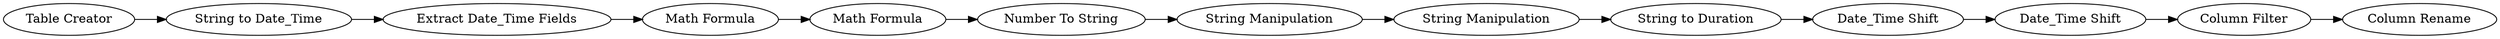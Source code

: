 digraph {
	12 -> 13
	7 -> 5
	10 -> 7
	1 -> 2
	8 -> 9
	5 -> 11
	3 -> 8
	13 -> 14
	6 -> 10
	11 -> 12
	2 -> 3
	9 -> 6
	5 [label="String to Duration"]
	14 [label="Column Rename"]
	13 [label="Column Filter"]
	1 [label="Table Creator"]
	7 [label="String Manipulation"]
	9 [label="Math Formula"]
	11 [label="Date_Time Shift"]
	8 [label="Math Formula"]
	6 [label="Number To String"]
	12 [label="Date_Time Shift"]
	3 [label="Extract Date_Time Fields"]
	2 [label="String to Date_Time"]
	10 [label="String Manipulation"]
	rankdir=LR
}
